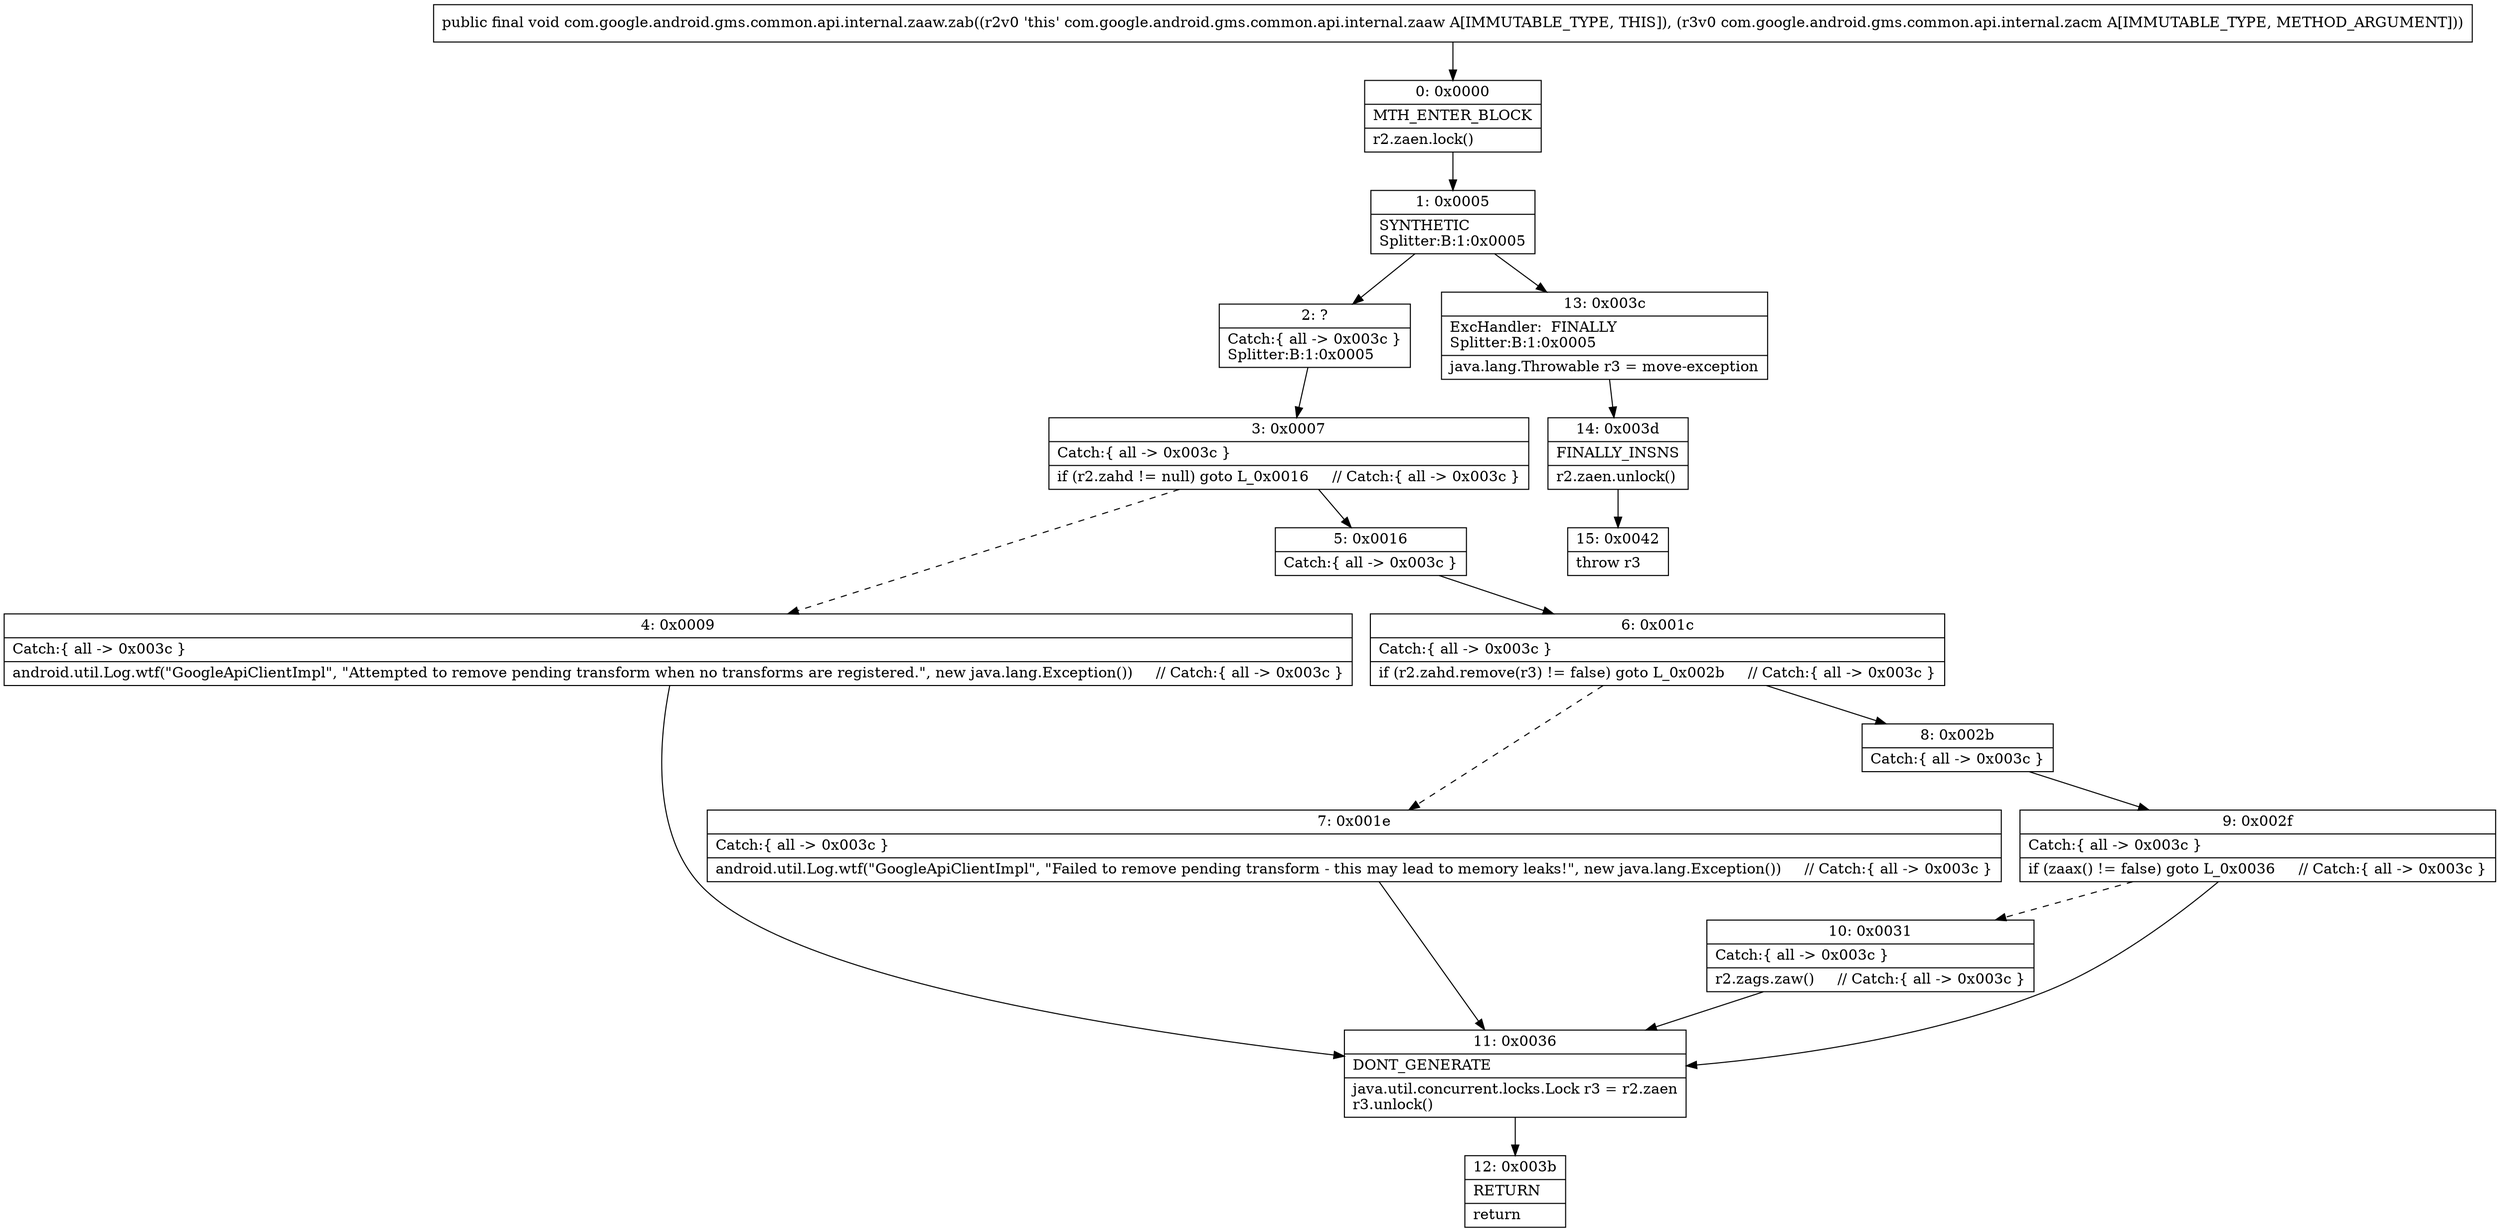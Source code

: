 digraph "CFG forcom.google.android.gms.common.api.internal.zaaw.zab(Lcom\/google\/android\/gms\/common\/api\/internal\/zacm;)V" {
Node_0 [shape=record,label="{0\:\ 0x0000|MTH_ENTER_BLOCK\l|r2.zaen.lock()\l}"];
Node_1 [shape=record,label="{1\:\ 0x0005|SYNTHETIC\lSplitter:B:1:0x0005\l}"];
Node_2 [shape=record,label="{2\:\ ?|Catch:\{ all \-\> 0x003c \}\lSplitter:B:1:0x0005\l}"];
Node_3 [shape=record,label="{3\:\ 0x0007|Catch:\{ all \-\> 0x003c \}\l|if (r2.zahd != null) goto L_0x0016     \/\/ Catch:\{ all \-\> 0x003c \}\l}"];
Node_4 [shape=record,label="{4\:\ 0x0009|Catch:\{ all \-\> 0x003c \}\l|android.util.Log.wtf(\"GoogleApiClientImpl\", \"Attempted to remove pending transform when no transforms are registered.\", new java.lang.Exception())     \/\/ Catch:\{ all \-\> 0x003c \}\l}"];
Node_5 [shape=record,label="{5\:\ 0x0016|Catch:\{ all \-\> 0x003c \}\l}"];
Node_6 [shape=record,label="{6\:\ 0x001c|Catch:\{ all \-\> 0x003c \}\l|if (r2.zahd.remove(r3) != false) goto L_0x002b     \/\/ Catch:\{ all \-\> 0x003c \}\l}"];
Node_7 [shape=record,label="{7\:\ 0x001e|Catch:\{ all \-\> 0x003c \}\l|android.util.Log.wtf(\"GoogleApiClientImpl\", \"Failed to remove pending transform \- this may lead to memory leaks!\", new java.lang.Exception())     \/\/ Catch:\{ all \-\> 0x003c \}\l}"];
Node_8 [shape=record,label="{8\:\ 0x002b|Catch:\{ all \-\> 0x003c \}\l}"];
Node_9 [shape=record,label="{9\:\ 0x002f|Catch:\{ all \-\> 0x003c \}\l|if (zaax() != false) goto L_0x0036     \/\/ Catch:\{ all \-\> 0x003c \}\l}"];
Node_10 [shape=record,label="{10\:\ 0x0031|Catch:\{ all \-\> 0x003c \}\l|r2.zags.zaw()     \/\/ Catch:\{ all \-\> 0x003c \}\l}"];
Node_11 [shape=record,label="{11\:\ 0x0036|DONT_GENERATE\l|java.util.concurrent.locks.Lock r3 = r2.zaen\lr3.unlock()\l}"];
Node_12 [shape=record,label="{12\:\ 0x003b|RETURN\l|return\l}"];
Node_13 [shape=record,label="{13\:\ 0x003c|ExcHandler:  FINALLY\lSplitter:B:1:0x0005\l|java.lang.Throwable r3 = move\-exception\l}"];
Node_14 [shape=record,label="{14\:\ 0x003d|FINALLY_INSNS\l|r2.zaen.unlock()\l}"];
Node_15 [shape=record,label="{15\:\ 0x0042|throw r3\l}"];
MethodNode[shape=record,label="{public final void com.google.android.gms.common.api.internal.zaaw.zab((r2v0 'this' com.google.android.gms.common.api.internal.zaaw A[IMMUTABLE_TYPE, THIS]), (r3v0 com.google.android.gms.common.api.internal.zacm A[IMMUTABLE_TYPE, METHOD_ARGUMENT])) }"];
MethodNode -> Node_0;
Node_0 -> Node_1;
Node_1 -> Node_2;
Node_1 -> Node_13;
Node_2 -> Node_3;
Node_3 -> Node_4[style=dashed];
Node_3 -> Node_5;
Node_4 -> Node_11;
Node_5 -> Node_6;
Node_6 -> Node_7[style=dashed];
Node_6 -> Node_8;
Node_7 -> Node_11;
Node_8 -> Node_9;
Node_9 -> Node_10[style=dashed];
Node_9 -> Node_11;
Node_10 -> Node_11;
Node_11 -> Node_12;
Node_13 -> Node_14;
Node_14 -> Node_15;
}

